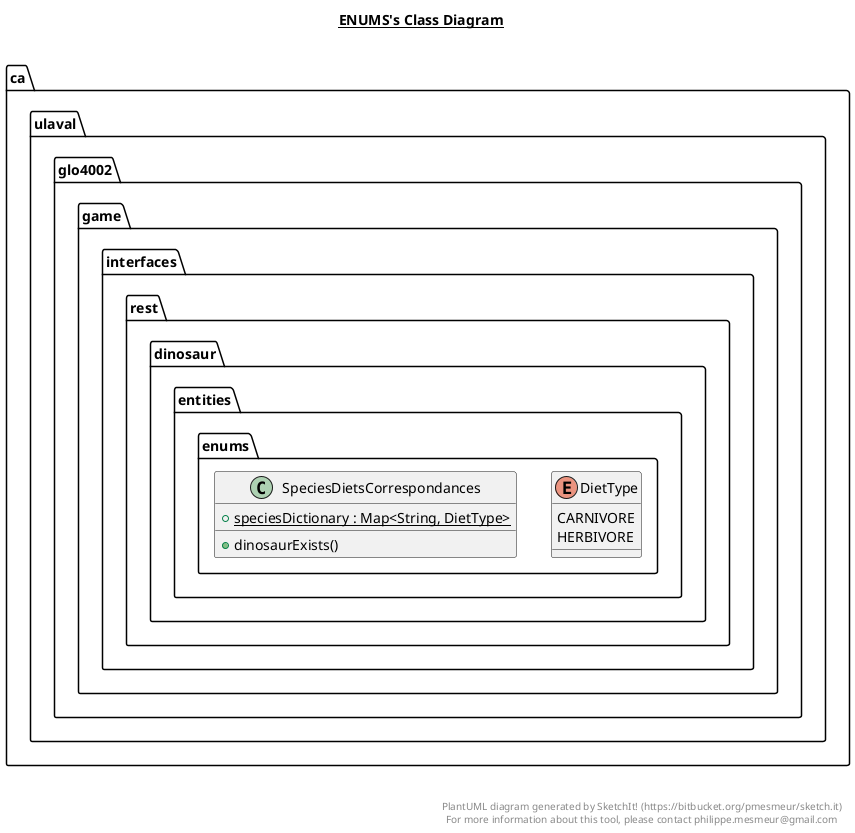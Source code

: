 @startuml

title __ENUMS's Class Diagram__\n

  namespace ca.ulaval.glo4002.game {
    namespace interfaces.rest {
      namespace dinosaur.entities {
        namespace enums {
          enum DietType {
            CARNIVORE
            HERBIVORE
          }
        }
      }
    }
  }
  

  namespace ca.ulaval.glo4002.game {
    namespace interfaces.rest {
      namespace dinosaur.entities {
        namespace enums {
          class ca.ulaval.glo4002.game.interfaces.rest.dinosaur.entities.enums.SpeciesDietsCorrespondances {
              {static} + speciesDictionary : Map<String, DietType>
              + dinosaurExists()
          }
        }
      }
    }
  }
  



right footer


PlantUML diagram generated by SketchIt! (https://bitbucket.org/pmesmeur/sketch.it)
For more information about this tool, please contact philippe.mesmeur@gmail.com
endfooter

@enduml
